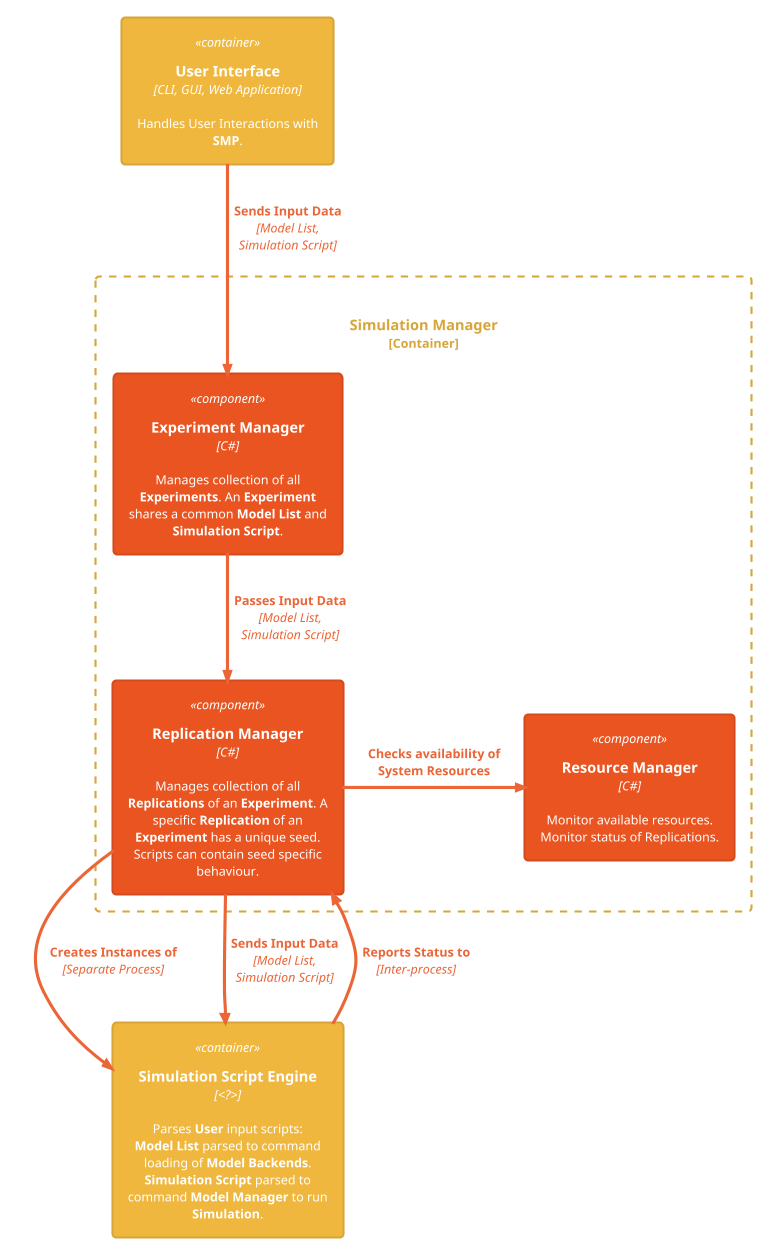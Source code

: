 @startuml L3_Component Diagram - Simulation Manager

!theme C4_united from <C4/themes>
!include <C4/C4_Component>

' Interfacing Containers
Container(UserInterface, "User Interface", "CLI, GUI, Web Application", "Handles User Interactions with **SMP**.")
Container(ScriptingEngine, "Simulation Script Engine", "<?>", "Parses **User** input scripts:\n**Model List** parsed to command loading of **Model Backends**.\n**Simulation Script** parsed to command **Model Manager** to run **Simulation**.")

' Container to detail components for:
Container_Boundary(SimulationManager, "Simulation Manager") {
    ' <BM: I do not see point of this extra layer> Component(StudyManager, "Study Manager","","Manages collection of all **Studies**. A **Study** shares a common Model List and ")
    Component(ExperimentManager, "Experiment Manager", "C#", "Manages collection of all **Experiments**. An **Experiment** shares a common **Model List** and **Simulation Script**.")
    Component(ReplicationManager, "Replication Manager", "C#", "Manages collection of all **Replications** of an **Experiment**. A specific **Replication** of an **Experiment** has a unique seed. Scripts can contain seed specific behaviour.")
    Component(ResourceManager, "Resource Manager","C#", "Monitor available resources. Monitor status of Replications.")
}

' External Container Relationships (User Interface)
Rel_D(UserInterface, ExperimentManager, "Sends Input Data","Model List,\nSimulation Script")
' FUTURE FEATURE: Rel_D(UserInterface, ExperimentManager, "Sends User Commands","Start, Pause, Stop")

' Internal Simulation Manager Relationships
Rel_D(ExperimentManager, ReplicationManager, "Passes Input Data","Model List,\nSimulation Script")
Rel_R(ReplicationManager, ResourceManager, "Checks availability of System Resources")

' External Container Relationships (Scripting Engine)
Rel_D(ReplicationManager, ScriptingEngine, "Creates Instances of", "Separate Process")
Rel_D(ReplicationManager, ScriptingEngine, "Sends Input Data","Model List,\nSimulation Script")
Rel_D(ScriptingEngine, ReplicationManager, "Reports Status to", "Inter-process")

@enduml